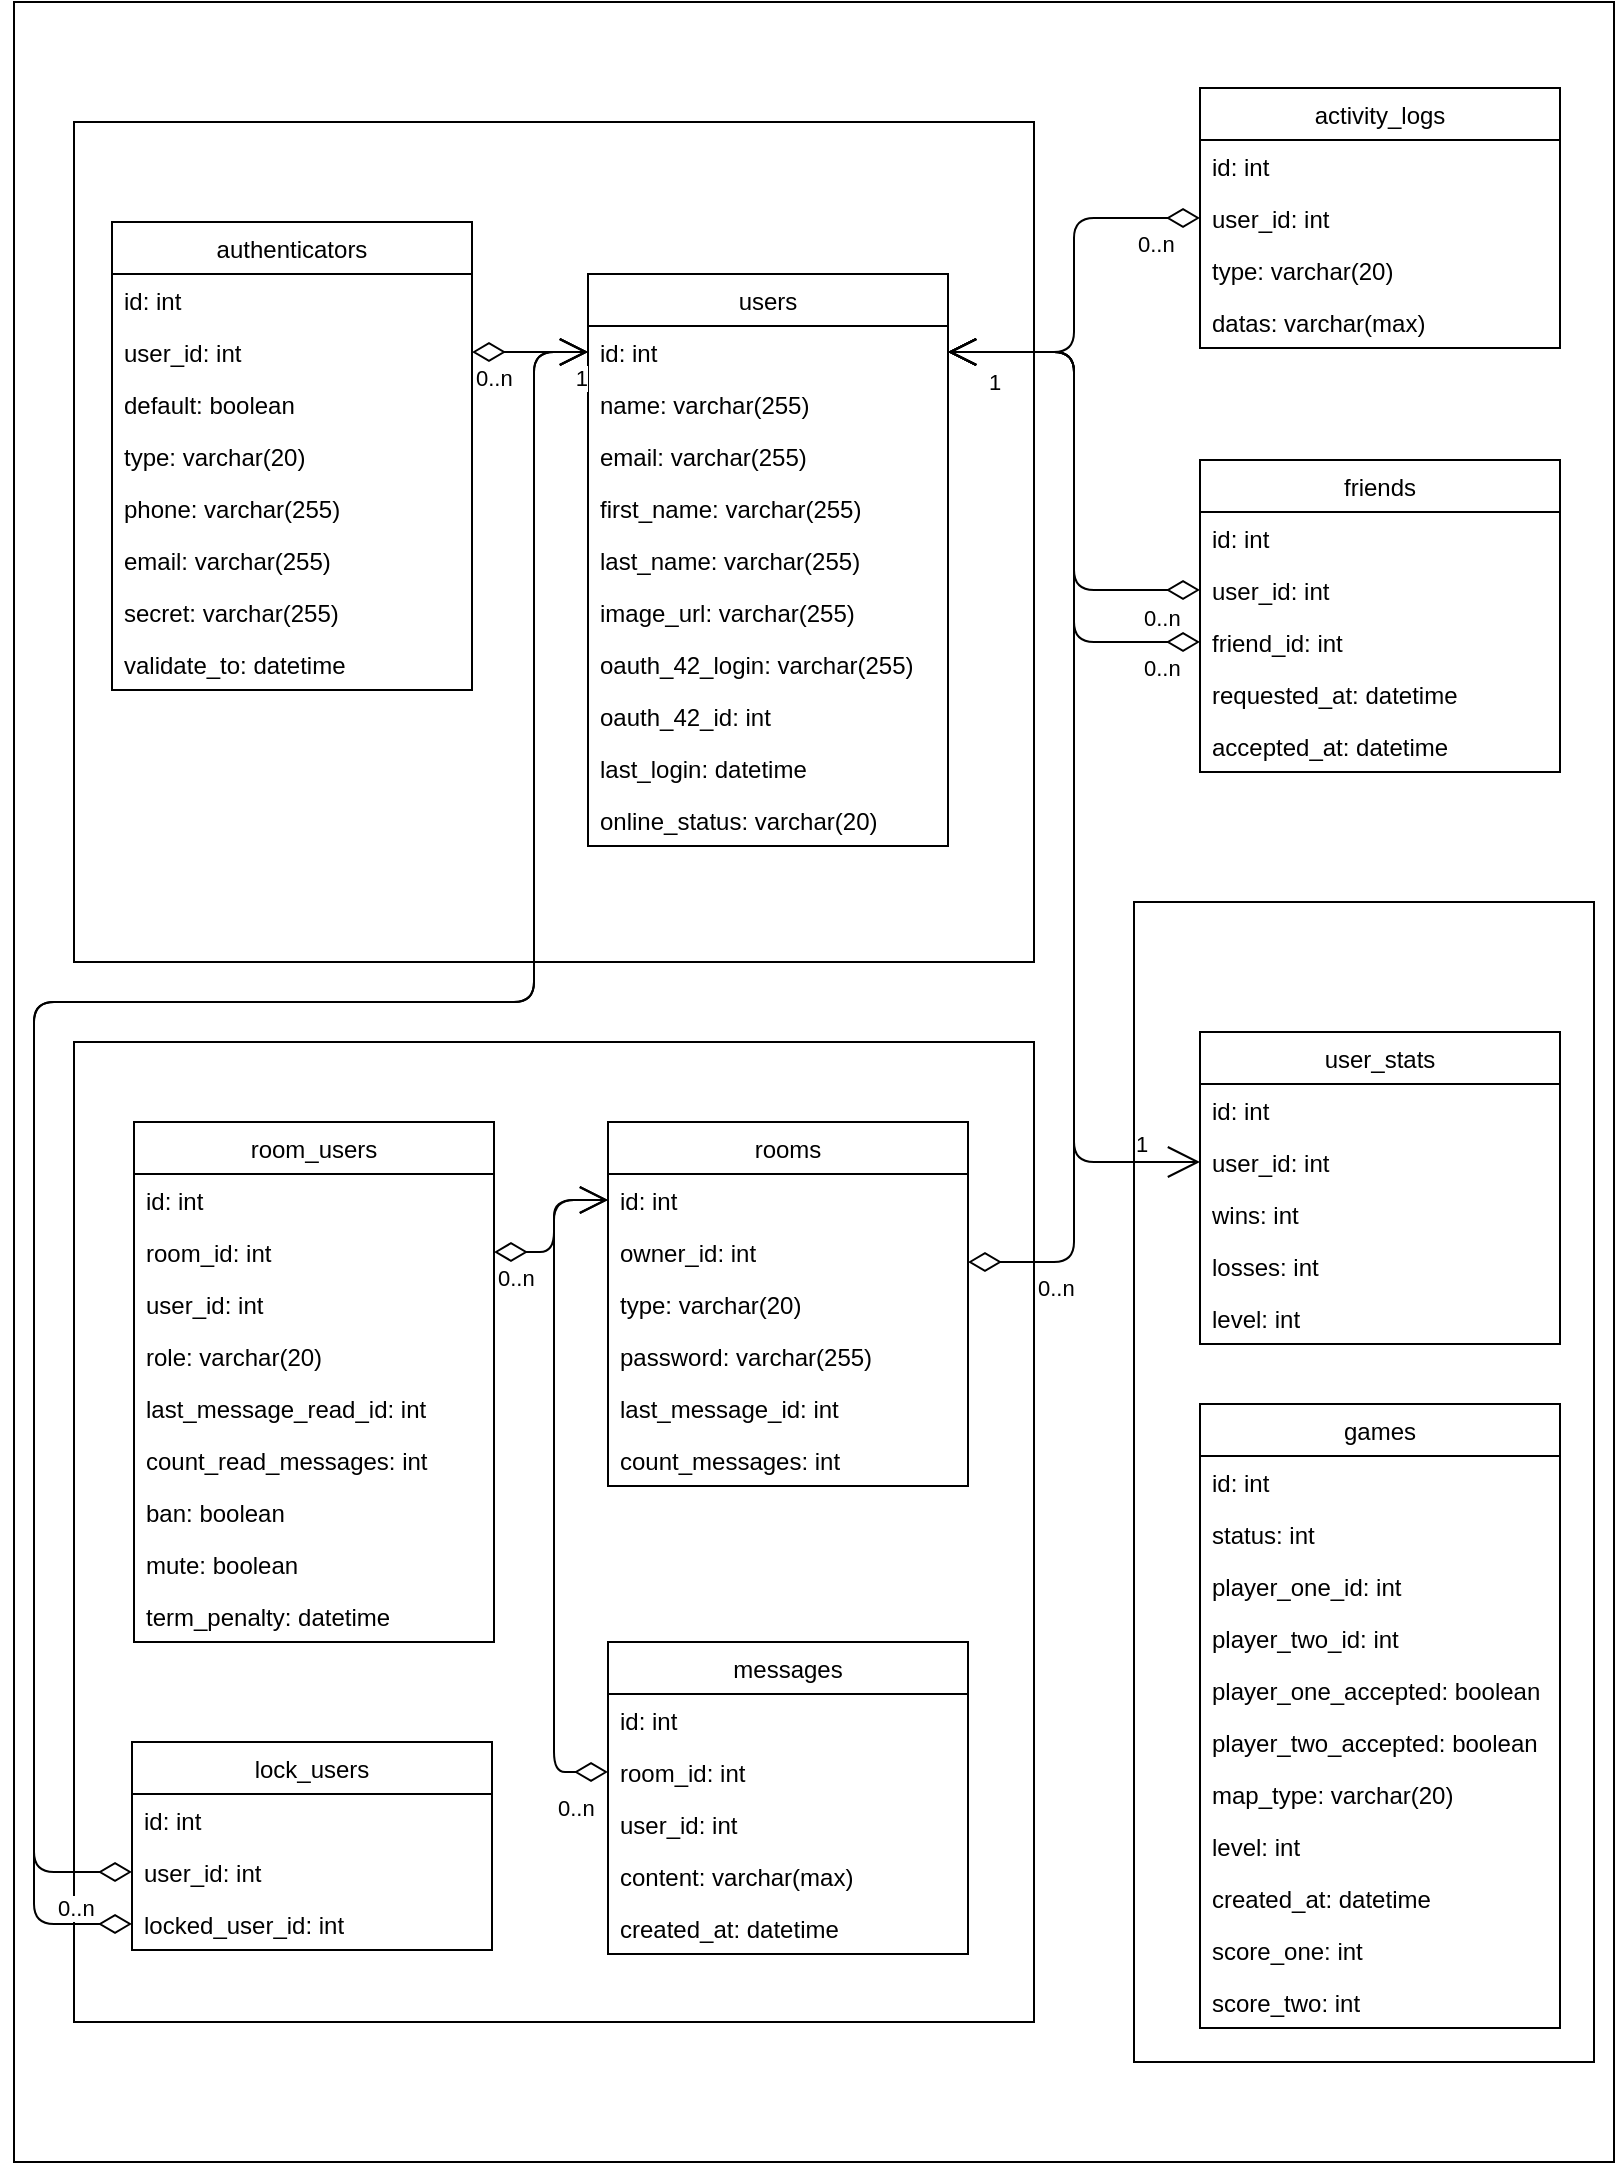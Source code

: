 <mxfile>
    <diagram id="mFni9lv3HfNFA7MHu4Oo" name="Page-1">
        <mxGraphModel dx="2092" dy="1137" grid="1" gridSize="10" guides="1" tooltips="1" connect="1" arrows="1" fold="1" page="1" pageScale="1" pageWidth="827" pageHeight="1169" math="0" shadow="0">
            <root>
                <mxCell id="0"/>
                <mxCell id="1" parent="0"/>
                <mxCell id="167" value="" style="rounded=0;whiteSpace=wrap;html=1;" vertex="1" parent="1">
                    <mxGeometry x="10" y="20" width="800" height="1080" as="geometry"/>
                </mxCell>
                <mxCell id="160" value="" style="rounded=0;whiteSpace=wrap;html=1;" vertex="1" parent="1">
                    <mxGeometry x="570" y="470" width="230" height="580" as="geometry"/>
                </mxCell>
                <mxCell id="133" value="" style="rounded=0;whiteSpace=wrap;html=1;" vertex="1" parent="1">
                    <mxGeometry x="40" y="80" width="480" height="420" as="geometry"/>
                </mxCell>
                <mxCell id="129" value="" style="rounded=0;whiteSpace=wrap;html=1;" vertex="1" parent="1">
                    <mxGeometry x="40" y="540" width="480" height="490" as="geometry"/>
                </mxCell>
                <mxCell id="8" value="users" style="swimlane;fontStyle=0;childLayout=stackLayout;horizontal=1;startSize=26;fillColor=none;horizontalStack=0;resizeParent=1;resizeParentMax=0;resizeLast=0;collapsible=1;marginBottom=0;" parent="1" vertex="1">
                    <mxGeometry x="297" y="156" width="180" height="286" as="geometry"/>
                </mxCell>
                <mxCell id="9" value="id: int" style="text;strokeColor=none;fillColor=none;align=left;verticalAlign=top;spacingLeft=4;spacingRight=4;overflow=hidden;rotatable=0;points=[[0,0.5],[1,0.5]];portConstraint=eastwest;" parent="8" vertex="1">
                    <mxGeometry y="26" width="180" height="26" as="geometry"/>
                </mxCell>
                <mxCell id="14" value="name: varchar(255)" style="text;strokeColor=none;fillColor=none;align=left;verticalAlign=top;spacingLeft=4;spacingRight=4;overflow=hidden;rotatable=0;points=[[0,0.5],[1,0.5]];portConstraint=eastwest;" parent="8" vertex="1">
                    <mxGeometry y="52" width="180" height="26" as="geometry"/>
                </mxCell>
                <mxCell id="15" value="email: varchar(255)" style="text;strokeColor=none;fillColor=none;align=left;verticalAlign=top;spacingLeft=4;spacingRight=4;overflow=hidden;rotatable=0;points=[[0,0.5],[1,0.5]];portConstraint=eastwest;" parent="8" vertex="1">
                    <mxGeometry y="78" width="180" height="26" as="geometry"/>
                </mxCell>
                <mxCell id="10" value="first_name: varchar(255)" style="text;strokeColor=none;fillColor=none;align=left;verticalAlign=top;spacingLeft=4;spacingRight=4;overflow=hidden;rotatable=0;points=[[0,0.5],[1,0.5]];portConstraint=eastwest;" parent="8" vertex="1">
                    <mxGeometry y="104" width="180" height="26" as="geometry"/>
                </mxCell>
                <mxCell id="11" value="last_name: varchar(255)" style="text;strokeColor=none;fillColor=none;align=left;verticalAlign=top;spacingLeft=4;spacingRight=4;overflow=hidden;rotatable=0;points=[[0,0.5],[1,0.5]];portConstraint=eastwest;" parent="8" vertex="1">
                    <mxGeometry y="130" width="180" height="26" as="geometry"/>
                </mxCell>
                <mxCell id="12" value="image_url: varchar(255)" style="text;strokeColor=none;fillColor=none;align=left;verticalAlign=top;spacingLeft=4;spacingRight=4;overflow=hidden;rotatable=0;points=[[0,0.5],[1,0.5]];portConstraint=eastwest;" parent="8" vertex="1">
                    <mxGeometry y="156" width="180" height="26" as="geometry"/>
                </mxCell>
                <mxCell id="16" value="oauth_42_login: varchar(255)" style="text;strokeColor=none;fillColor=none;align=left;verticalAlign=top;spacingLeft=4;spacingRight=4;overflow=hidden;rotatable=0;points=[[0,0.5],[1,0.5]];portConstraint=eastwest;" parent="8" vertex="1">
                    <mxGeometry y="182" width="180" height="26" as="geometry"/>
                </mxCell>
                <mxCell id="13" value="oauth_42_id: int" style="text;strokeColor=none;fillColor=none;align=left;verticalAlign=top;spacingLeft=4;spacingRight=4;overflow=hidden;rotatable=0;points=[[0,0.5],[1,0.5]];portConstraint=eastwest;" parent="8" vertex="1">
                    <mxGeometry y="208" width="180" height="26" as="geometry"/>
                </mxCell>
                <mxCell id="36" value="last_login: datetime" style="text;strokeColor=none;fillColor=none;align=left;verticalAlign=top;spacingLeft=4;spacingRight=4;overflow=hidden;rotatable=0;points=[[0,0.5],[1,0.5]];portConstraint=eastwest;" vertex="1" parent="8">
                    <mxGeometry y="234" width="180" height="26" as="geometry"/>
                </mxCell>
                <mxCell id="37" value="online_status: varchar(20)" style="text;strokeColor=none;fillColor=none;align=left;verticalAlign=top;spacingLeft=4;spacingRight=4;overflow=hidden;rotatable=0;points=[[0,0.5],[1,0.5]];portConstraint=eastwest;" vertex="1" parent="8">
                    <mxGeometry y="260" width="180" height="26" as="geometry"/>
                </mxCell>
                <mxCell id="18" value="authenticators" style="swimlane;fontStyle=0;childLayout=stackLayout;horizontal=1;startSize=26;fillColor=none;horizontalStack=0;resizeParent=1;resizeParentMax=0;resizeLast=0;collapsible=1;marginBottom=0;" vertex="1" parent="1">
                    <mxGeometry x="59" y="130" width="180" height="234" as="geometry"/>
                </mxCell>
                <mxCell id="19" value="id: int" style="text;strokeColor=none;fillColor=none;align=left;verticalAlign=top;spacingLeft=4;spacingRight=4;overflow=hidden;rotatable=0;points=[[0,0.5],[1,0.5]];portConstraint=eastwest;" vertex="1" parent="18">
                    <mxGeometry y="26" width="180" height="26" as="geometry"/>
                </mxCell>
                <mxCell id="20" value="user_id: int" style="text;strokeColor=none;fillColor=none;align=left;verticalAlign=top;spacingLeft=4;spacingRight=4;overflow=hidden;rotatable=0;points=[[0,0.5],[1,0.5]];portConstraint=eastwest;" vertex="1" parent="18">
                    <mxGeometry y="52" width="180" height="26" as="geometry"/>
                </mxCell>
                <mxCell id="54" value="default: boolean" style="text;strokeColor=none;fillColor=none;align=left;verticalAlign=top;spacingLeft=4;spacingRight=4;overflow=hidden;rotatable=0;points=[[0,0.5],[1,0.5]];portConstraint=eastwest;" vertex="1" parent="18">
                    <mxGeometry y="78" width="180" height="26" as="geometry"/>
                </mxCell>
                <mxCell id="29" value="type: varchar(20)" style="text;strokeColor=none;fillColor=none;align=left;verticalAlign=top;spacingLeft=4;spacingRight=4;overflow=hidden;rotatable=0;points=[[0,0.5],[1,0.5]];portConstraint=eastwest;" vertex="1" parent="18">
                    <mxGeometry y="104" width="180" height="26" as="geometry"/>
                </mxCell>
                <mxCell id="165" value="phone: varchar(255)" style="text;strokeColor=none;fillColor=none;align=left;verticalAlign=top;spacingLeft=4;spacingRight=4;overflow=hidden;rotatable=0;points=[[0,0.5],[1,0.5]];portConstraint=eastwest;" vertex="1" parent="18">
                    <mxGeometry y="130" width="180" height="26" as="geometry"/>
                </mxCell>
                <mxCell id="21" value="email: varchar(255)" style="text;strokeColor=none;fillColor=none;align=left;verticalAlign=top;spacingLeft=4;spacingRight=4;overflow=hidden;rotatable=0;points=[[0,0.5],[1,0.5]];portConstraint=eastwest;" vertex="1" parent="18">
                    <mxGeometry y="156" width="180" height="26" as="geometry"/>
                </mxCell>
                <mxCell id="22" value="secret: varchar(255)" style="text;strokeColor=none;fillColor=none;align=left;verticalAlign=top;spacingLeft=4;spacingRight=4;overflow=hidden;rotatable=0;points=[[0,0.5],[1,0.5]];portConstraint=eastwest;" vertex="1" parent="18">
                    <mxGeometry y="182" width="180" height="26" as="geometry"/>
                </mxCell>
                <mxCell id="24" value="validate_to: datetime" style="text;strokeColor=none;fillColor=none;align=left;verticalAlign=top;spacingLeft=4;spacingRight=4;overflow=hidden;rotatable=0;points=[[0,0.5],[1,0.5]];portConstraint=eastwest;" vertex="1" parent="18">
                    <mxGeometry y="208" width="180" height="26" as="geometry"/>
                </mxCell>
                <mxCell id="33" value="" style="endArrow=open;html=1;endSize=12;startArrow=diamondThin;startSize=14;startFill=0;edgeStyle=orthogonalEdgeStyle;" edge="1" parent="1" source="20" target="9">
                    <mxGeometry relative="1" as="geometry">
                        <mxPoint x="243" y="180" as="sourcePoint"/>
                        <mxPoint x="313" y="230" as="targetPoint"/>
                    </mxGeometry>
                </mxCell>
                <mxCell id="34" value="0..n" style="edgeLabel;resizable=0;html=1;align=left;verticalAlign=top;" connectable="0" vertex="1" parent="33">
                    <mxGeometry x="-1" relative="1" as="geometry"/>
                </mxCell>
                <mxCell id="35" value="1" style="edgeLabel;resizable=0;html=1;align=right;verticalAlign=top;" connectable="0" vertex="1" parent="33">
                    <mxGeometry x="1" relative="1" as="geometry"/>
                </mxCell>
                <mxCell id="39" value="friends" style="swimlane;fontStyle=0;childLayout=stackLayout;horizontal=1;startSize=26;fillColor=none;horizontalStack=0;resizeParent=1;resizeParentMax=0;resizeLast=0;collapsible=1;marginBottom=0;" vertex="1" parent="1">
                    <mxGeometry x="603" y="249" width="180" height="156" as="geometry"/>
                </mxCell>
                <mxCell id="40" value="id: int" style="text;strokeColor=none;fillColor=none;align=left;verticalAlign=top;spacingLeft=4;spacingRight=4;overflow=hidden;rotatable=0;points=[[0,0.5],[1,0.5]];portConstraint=eastwest;" vertex="1" parent="39">
                    <mxGeometry y="26" width="180" height="26" as="geometry"/>
                </mxCell>
                <mxCell id="41" value="user_id: int" style="text;strokeColor=none;fillColor=none;align=left;verticalAlign=top;spacingLeft=4;spacingRight=4;overflow=hidden;rotatable=0;points=[[0,0.5],[1,0.5]];portConstraint=eastwest;" vertex="1" parent="39">
                    <mxGeometry y="52" width="180" height="26" as="geometry"/>
                </mxCell>
                <mxCell id="42" value="friend_id: int" style="text;strokeColor=none;fillColor=none;align=left;verticalAlign=top;spacingLeft=4;spacingRight=4;overflow=hidden;rotatable=0;points=[[0,0.5],[1,0.5]];portConstraint=eastwest;" vertex="1" parent="39">
                    <mxGeometry y="78" width="180" height="26" as="geometry"/>
                </mxCell>
                <mxCell id="43" value="requested_at: datetime" style="text;strokeColor=none;fillColor=none;align=left;verticalAlign=top;spacingLeft=4;spacingRight=4;overflow=hidden;rotatable=0;points=[[0,0.5],[1,0.5]];portConstraint=eastwest;" vertex="1" parent="39">
                    <mxGeometry y="104" width="180" height="26" as="geometry"/>
                </mxCell>
                <mxCell id="44" value="accepted_at: datetime" style="text;strokeColor=none;fillColor=none;align=left;verticalAlign=top;spacingLeft=4;spacingRight=4;overflow=hidden;rotatable=0;points=[[0,0.5],[1,0.5]];portConstraint=eastwest;" vertex="1" parent="39">
                    <mxGeometry y="130" width="180" height="26" as="geometry"/>
                </mxCell>
                <mxCell id="61" value="" style="endArrow=open;html=1;endSize=12;startArrow=diamondThin;startSize=14;startFill=0;edgeStyle=orthogonalEdgeStyle;" edge="1" parent="1" source="41" target="9">
                    <mxGeometry relative="1" as="geometry">
                        <mxPoint x="573" y="370" as="sourcePoint"/>
                        <mxPoint x="733" y="370" as="targetPoint"/>
                    </mxGeometry>
                </mxCell>
                <mxCell id="62" value="0..n" style="edgeLabel;resizable=0;html=1;align=left;verticalAlign=top;" connectable="0" vertex="1" parent="61">
                    <mxGeometry x="-1" relative="1" as="geometry">
                        <mxPoint x="-30" y="1" as="offset"/>
                    </mxGeometry>
                </mxCell>
                <mxCell id="64" value="" style="endArrow=open;html=1;endSize=12;startArrow=diamondThin;startSize=14;startFill=0;edgeStyle=orthogonalEdgeStyle;exitX=0;exitY=0.5;exitDx=0;exitDy=0;" edge="1" parent="1" source="42" target="9">
                    <mxGeometry relative="1" as="geometry">
                        <mxPoint x="613" y="245" as="sourcePoint"/>
                        <mxPoint x="533" y="205" as="targetPoint"/>
                    </mxGeometry>
                </mxCell>
                <mxCell id="65" value="0..n" style="edgeLabel;resizable=0;html=1;align=left;verticalAlign=top;" connectable="0" vertex="1" parent="64">
                    <mxGeometry x="-1" relative="1" as="geometry">
                        <mxPoint x="-30" as="offset"/>
                    </mxGeometry>
                </mxCell>
                <mxCell id="68" value="user_stats" style="swimlane;fontStyle=0;childLayout=stackLayout;horizontal=1;startSize=26;fillColor=none;horizontalStack=0;resizeParent=1;resizeParentMax=0;resizeLast=0;collapsible=1;marginBottom=0;" vertex="1" parent="1">
                    <mxGeometry x="603" y="535" width="180" height="156" as="geometry"/>
                </mxCell>
                <mxCell id="69" value="id: int" style="text;strokeColor=none;fillColor=none;align=left;verticalAlign=top;spacingLeft=4;spacingRight=4;overflow=hidden;rotatable=0;points=[[0,0.5],[1,0.5]];portConstraint=eastwest;" vertex="1" parent="68">
                    <mxGeometry y="26" width="180" height="26" as="geometry"/>
                </mxCell>
                <mxCell id="70" value="user_id: int" style="text;strokeColor=none;fillColor=none;align=left;verticalAlign=top;spacingLeft=4;spacingRight=4;overflow=hidden;rotatable=0;points=[[0,0.5],[1,0.5]];portConstraint=eastwest;" vertex="1" parent="68">
                    <mxGeometry y="52" width="180" height="26" as="geometry"/>
                </mxCell>
                <mxCell id="88" value="wins: int" style="text;strokeColor=none;fillColor=none;align=left;verticalAlign=top;spacingLeft=4;spacingRight=4;overflow=hidden;rotatable=0;points=[[0,0.5],[1,0.5]];portConstraint=eastwest;" vertex="1" parent="68">
                    <mxGeometry y="78" width="180" height="26" as="geometry"/>
                </mxCell>
                <mxCell id="89" value="losses: int" style="text;strokeColor=none;fillColor=none;align=left;verticalAlign=top;spacingLeft=4;spacingRight=4;overflow=hidden;rotatable=0;points=[[0,0.5],[1,0.5]];portConstraint=eastwest;" vertex="1" parent="68">
                    <mxGeometry y="104" width="180" height="26" as="geometry"/>
                </mxCell>
                <mxCell id="87" value="level: int" style="text;strokeColor=none;fillColor=none;align=left;verticalAlign=top;spacingLeft=4;spacingRight=4;overflow=hidden;rotatable=0;points=[[0,0.5],[1,0.5]];portConstraint=eastwest;" vertex="1" parent="68">
                    <mxGeometry y="130" width="180" height="26" as="geometry"/>
                </mxCell>
                <mxCell id="84" value="1" style="endArrow=open;html=1;endSize=12;startArrow=open;startSize=14;startFill=0;edgeStyle=orthogonalEdgeStyle;align=left;verticalAlign=bottom;" edge="1" parent="1" source="70" target="9">
                    <mxGeometry x="-0.871" relative="1" as="geometry">
                        <mxPoint x="513" y="450" as="sourcePoint"/>
                        <mxPoint x="703" y="520" as="targetPoint"/>
                        <mxPoint as="offset"/>
                    </mxGeometry>
                </mxCell>
                <mxCell id="86" value="1" style="edgeLabel;html=1;align=center;verticalAlign=middle;resizable=0;points=[];" connectable="0" vertex="1" parent="84">
                    <mxGeometry x="0.291" relative="1" as="geometry">
                        <mxPoint x="-40" y="-110" as="offset"/>
                    </mxGeometry>
                </mxCell>
                <mxCell id="90" value="activity_logs" style="swimlane;fontStyle=0;childLayout=stackLayout;horizontal=1;startSize=26;fillColor=none;horizontalStack=0;resizeParent=1;resizeParentMax=0;resizeLast=0;collapsible=1;marginBottom=0;" vertex="1" parent="1">
                    <mxGeometry x="603" y="63" width="180" height="130" as="geometry"/>
                </mxCell>
                <mxCell id="91" value="id: int" style="text;strokeColor=none;fillColor=none;align=left;verticalAlign=top;spacingLeft=4;spacingRight=4;overflow=hidden;rotatable=0;points=[[0,0.5],[1,0.5]];portConstraint=eastwest;" vertex="1" parent="90">
                    <mxGeometry y="26" width="180" height="26" as="geometry"/>
                </mxCell>
                <mxCell id="92" value="user_id: int" style="text;strokeColor=none;fillColor=none;align=left;verticalAlign=top;spacingLeft=4;spacingRight=4;overflow=hidden;rotatable=0;points=[[0,0.5],[1,0.5]];portConstraint=eastwest;" vertex="1" parent="90">
                    <mxGeometry y="52" width="180" height="26" as="geometry"/>
                </mxCell>
                <mxCell id="93" value="type: varchar(20)" style="text;strokeColor=none;fillColor=none;align=left;verticalAlign=top;spacingLeft=4;spacingRight=4;overflow=hidden;rotatable=0;points=[[0,0.5],[1,0.5]];portConstraint=eastwest;" vertex="1" parent="90">
                    <mxGeometry y="78" width="180" height="26" as="geometry"/>
                </mxCell>
                <mxCell id="94" value="datas: varchar(max)" style="text;strokeColor=none;fillColor=none;align=left;verticalAlign=top;spacingLeft=4;spacingRight=4;overflow=hidden;rotatable=0;points=[[0,0.5],[1,0.5]];portConstraint=eastwest;" vertex="1" parent="90">
                    <mxGeometry y="104" width="180" height="26" as="geometry"/>
                </mxCell>
                <mxCell id="95" value="rooms" style="swimlane;fontStyle=0;childLayout=stackLayout;horizontal=1;startSize=26;fillColor=none;horizontalStack=0;resizeParent=1;resizeParentMax=0;resizeLast=0;collapsible=1;marginBottom=0;" vertex="1" parent="1">
                    <mxGeometry x="307" y="580" width="180" height="182" as="geometry"/>
                </mxCell>
                <mxCell id="96" value="id: int" style="text;strokeColor=none;fillColor=none;align=left;verticalAlign=top;spacingLeft=4;spacingRight=4;overflow=hidden;rotatable=0;points=[[0,0.5],[1,0.5]];portConstraint=eastwest;" vertex="1" parent="95">
                    <mxGeometry y="26" width="180" height="26" as="geometry"/>
                </mxCell>
                <mxCell id="97" value="owner_id: int" style="text;strokeColor=none;fillColor=none;align=left;verticalAlign=top;spacingLeft=4;spacingRight=4;overflow=hidden;rotatable=0;points=[[0,0.5],[1,0.5]];portConstraint=eastwest;" vertex="1" parent="95">
                    <mxGeometry y="52" width="180" height="26" as="geometry"/>
                </mxCell>
                <mxCell id="98" value="type: varchar(20)" style="text;strokeColor=none;fillColor=none;align=left;verticalAlign=top;spacingLeft=4;spacingRight=4;overflow=hidden;rotatable=0;points=[[0,0.5],[1,0.5]];portConstraint=eastwest;" vertex="1" parent="95">
                    <mxGeometry y="78" width="180" height="26" as="geometry"/>
                </mxCell>
                <mxCell id="100" value="password: varchar(255)" style="text;strokeColor=none;fillColor=none;align=left;verticalAlign=top;spacingLeft=4;spacingRight=4;overflow=hidden;rotatable=0;points=[[0,0.5],[1,0.5]];portConstraint=eastwest;" vertex="1" parent="95">
                    <mxGeometry y="104" width="180" height="26" as="geometry"/>
                </mxCell>
                <mxCell id="114" value="last_message_id: int" style="text;strokeColor=none;fillColor=none;align=left;verticalAlign=top;spacingLeft=4;spacingRight=4;overflow=hidden;rotatable=0;points=[[0,0.5],[1,0.5]];portConstraint=eastwest;" vertex="1" parent="95">
                    <mxGeometry y="130" width="180" height="26" as="geometry"/>
                </mxCell>
                <mxCell id="115" value="count_messages: int" style="text;strokeColor=none;fillColor=none;align=left;verticalAlign=top;spacingLeft=4;spacingRight=4;overflow=hidden;rotatable=0;points=[[0,0.5],[1,0.5]];portConstraint=eastwest;" vertex="1" parent="95">
                    <mxGeometry y="156" width="180" height="26" as="geometry"/>
                </mxCell>
                <mxCell id="102" value="messages" style="swimlane;fontStyle=0;childLayout=stackLayout;horizontal=1;startSize=26;fillColor=none;horizontalStack=0;resizeParent=1;resizeParentMax=0;resizeLast=0;collapsible=1;marginBottom=0;" vertex="1" parent="1">
                    <mxGeometry x="307" y="840" width="180" height="156" as="geometry"/>
                </mxCell>
                <mxCell id="103" value="id: int" style="text;strokeColor=none;fillColor=none;align=left;verticalAlign=top;spacingLeft=4;spacingRight=4;overflow=hidden;rotatable=0;points=[[0,0.5],[1,0.5]];portConstraint=eastwest;" vertex="1" parent="102">
                    <mxGeometry y="26" width="180" height="26" as="geometry"/>
                </mxCell>
                <mxCell id="112" value="room_id: int" style="text;strokeColor=none;fillColor=none;align=left;verticalAlign=top;spacingLeft=4;spacingRight=4;overflow=hidden;rotatable=0;points=[[0,0.5],[1,0.5]];portConstraint=eastwest;" vertex="1" parent="102">
                    <mxGeometry y="52" width="180" height="26" as="geometry"/>
                </mxCell>
                <mxCell id="104" value="user_id: int" style="text;strokeColor=none;fillColor=none;align=left;verticalAlign=top;spacingLeft=4;spacingRight=4;overflow=hidden;rotatable=0;points=[[0,0.5],[1,0.5]];portConstraint=eastwest;" vertex="1" parent="102">
                    <mxGeometry y="78" width="180" height="26" as="geometry"/>
                </mxCell>
                <mxCell id="105" value="content: varchar(max)" style="text;strokeColor=none;fillColor=none;align=left;verticalAlign=top;spacingLeft=4;spacingRight=4;overflow=hidden;rotatable=0;points=[[0,0.5],[1,0.5]];portConstraint=eastwest;" vertex="1" parent="102">
                    <mxGeometry y="104" width="180" height="26" as="geometry"/>
                </mxCell>
                <mxCell id="106" value="created_at: datetime" style="text;strokeColor=none;fillColor=none;align=left;verticalAlign=top;spacingLeft=4;spacingRight=4;overflow=hidden;rotatable=0;points=[[0,0.5],[1,0.5]];portConstraint=eastwest;" vertex="1" parent="102">
                    <mxGeometry y="130" width="180" height="26" as="geometry"/>
                </mxCell>
                <mxCell id="107" value="room_users" style="swimlane;fontStyle=0;childLayout=stackLayout;horizontal=1;startSize=26;fillColor=none;horizontalStack=0;resizeParent=1;resizeParentMax=0;resizeLast=0;collapsible=1;marginBottom=0;" vertex="1" parent="1">
                    <mxGeometry x="70" y="580" width="180" height="260" as="geometry"/>
                </mxCell>
                <mxCell id="108" value="id: int" style="text;strokeColor=none;fillColor=none;align=left;verticalAlign=top;spacingLeft=4;spacingRight=4;overflow=hidden;rotatable=0;points=[[0,0.5],[1,0.5]];portConstraint=eastwest;" vertex="1" parent="107">
                    <mxGeometry y="26" width="180" height="26" as="geometry"/>
                </mxCell>
                <mxCell id="109" value="room_id: int" style="text;strokeColor=none;fillColor=none;align=left;verticalAlign=top;spacingLeft=4;spacingRight=4;overflow=hidden;rotatable=0;points=[[0,0.5],[1,0.5]];portConstraint=eastwest;" vertex="1" parent="107">
                    <mxGeometry y="52" width="180" height="26" as="geometry"/>
                </mxCell>
                <mxCell id="125" value="user_id: int" style="text;strokeColor=none;fillColor=none;align=left;verticalAlign=top;spacingLeft=4;spacingRight=4;overflow=hidden;rotatable=0;points=[[0,0.5],[1,0.5]];portConstraint=eastwest;" vertex="1" parent="107">
                    <mxGeometry y="78" width="180" height="26" as="geometry"/>
                </mxCell>
                <mxCell id="113" value="role: varchar(20)" style="text;strokeColor=none;fillColor=none;align=left;verticalAlign=top;spacingLeft=4;spacingRight=4;overflow=hidden;rotatable=0;points=[[0,0.5],[1,0.5]];portConstraint=eastwest;" vertex="1" parent="107">
                    <mxGeometry y="104" width="180" height="26" as="geometry"/>
                </mxCell>
                <mxCell id="117" value="last_message_read_id: int" style="text;strokeColor=none;fillColor=none;align=left;verticalAlign=top;spacingLeft=4;spacingRight=4;overflow=hidden;rotatable=0;points=[[0,0.5],[1,0.5]];portConstraint=eastwest;" vertex="1" parent="107">
                    <mxGeometry y="130" width="180" height="26" as="geometry"/>
                </mxCell>
                <mxCell id="126" value="count_read_messages: int" style="text;strokeColor=none;fillColor=none;align=left;verticalAlign=top;spacingLeft=4;spacingRight=4;overflow=hidden;rotatable=0;points=[[0,0.5],[1,0.5]];portConstraint=eastwest;" vertex="1" parent="107">
                    <mxGeometry y="156" width="180" height="26" as="geometry"/>
                </mxCell>
                <mxCell id="127" value="ban: boolean" style="text;strokeColor=none;fillColor=none;align=left;verticalAlign=top;spacingLeft=4;spacingRight=4;overflow=hidden;rotatable=0;points=[[0,0.5],[1,0.5]];portConstraint=eastwest;" vertex="1" parent="107">
                    <mxGeometry y="182" width="180" height="26" as="geometry"/>
                </mxCell>
                <mxCell id="128" value="mute: boolean" style="text;strokeColor=none;fillColor=none;align=left;verticalAlign=top;spacingLeft=4;spacingRight=4;overflow=hidden;rotatable=0;points=[[0,0.5],[1,0.5]];portConstraint=eastwest;" vertex="1" parent="107">
                    <mxGeometry y="208" width="180" height="26" as="geometry"/>
                </mxCell>
                <mxCell id="110" value="term_penalty: datetime" style="text;strokeColor=none;fillColor=none;align=left;verticalAlign=top;spacingLeft=4;spacingRight=4;overflow=hidden;rotatable=0;points=[[0,0.5],[1,0.5]];portConstraint=eastwest;" vertex="1" parent="107">
                    <mxGeometry y="234" width="180" height="26" as="geometry"/>
                </mxCell>
                <mxCell id="118" value="lock_users" style="swimlane;fontStyle=0;childLayout=stackLayout;horizontal=1;startSize=26;fillColor=none;horizontalStack=0;resizeParent=1;resizeParentMax=0;resizeLast=0;collapsible=1;marginBottom=0;" vertex="1" parent="1">
                    <mxGeometry x="69" y="890" width="180" height="104" as="geometry"/>
                </mxCell>
                <mxCell id="119" value="id: int" style="text;strokeColor=none;fillColor=none;align=left;verticalAlign=top;spacingLeft=4;spacingRight=4;overflow=hidden;rotatable=0;points=[[0,0.5],[1,0.5]];portConstraint=eastwest;" vertex="1" parent="118">
                    <mxGeometry y="26" width="180" height="26" as="geometry"/>
                </mxCell>
                <mxCell id="120" value="user_id: int" style="text;strokeColor=none;fillColor=none;align=left;verticalAlign=top;spacingLeft=4;spacingRight=4;overflow=hidden;rotatable=0;points=[[0,0.5],[1,0.5]];portConstraint=eastwest;" vertex="1" parent="118">
                    <mxGeometry y="52" width="180" height="26" as="geometry"/>
                </mxCell>
                <mxCell id="121" value="locked_user_id: int" style="text;strokeColor=none;fillColor=none;align=left;verticalAlign=top;spacingLeft=4;spacingRight=4;overflow=hidden;rotatable=0;points=[[0,0.5],[1,0.5]];portConstraint=eastwest;" vertex="1" parent="118">
                    <mxGeometry y="78" width="180" height="26" as="geometry"/>
                </mxCell>
                <mxCell id="130" value="" style="endArrow=open;html=1;endSize=12;startArrow=diamondThin;startSize=14;startFill=0;edgeStyle=orthogonalEdgeStyle;" edge="1" parent="1" source="97" target="9">
                    <mxGeometry x="0.063" relative="1" as="geometry">
                        <mxPoint x="40" y="480" as="sourcePoint"/>
                        <mxPoint x="200" y="480" as="targetPoint"/>
                        <Array as="points">
                            <mxPoint x="540" y="650"/>
                            <mxPoint x="540" y="195"/>
                        </Array>
                        <mxPoint as="offset"/>
                    </mxGeometry>
                </mxCell>
                <mxCell id="131" value="0..n" style="edgeLabel;resizable=0;html=1;align=left;verticalAlign=top;" connectable="0" vertex="1" parent="130">
                    <mxGeometry x="-1" relative="1" as="geometry">
                        <mxPoint x="33" as="offset"/>
                    </mxGeometry>
                </mxCell>
                <mxCell id="134" value="" style="endArrow=open;html=1;endSize=12;startArrow=diamondThin;startSize=14;startFill=0;edgeStyle=orthogonalEdgeStyle;" edge="1" parent="1" source="92" target="9">
                    <mxGeometry relative="1" as="geometry">
                        <mxPoint x="400" y="30" as="sourcePoint"/>
                        <mxPoint x="560" y="30" as="targetPoint"/>
                    </mxGeometry>
                </mxCell>
                <mxCell id="135" value="0..n" style="edgeLabel;resizable=0;html=1;align=left;verticalAlign=top;" connectable="0" vertex="1" parent="134">
                    <mxGeometry x="-1" relative="1" as="geometry">
                        <mxPoint x="-33" as="offset"/>
                    </mxGeometry>
                </mxCell>
                <mxCell id="137" value="games" style="swimlane;fontStyle=0;childLayout=stackLayout;horizontal=1;startSize=26;fillColor=none;horizontalStack=0;resizeParent=1;resizeParentMax=0;resizeLast=0;collapsible=1;marginBottom=0;" vertex="1" parent="1">
                    <mxGeometry x="603" y="721" width="180" height="312" as="geometry"/>
                </mxCell>
                <mxCell id="138" value="id: int" style="text;strokeColor=none;fillColor=none;align=left;verticalAlign=top;spacingLeft=4;spacingRight=4;overflow=hidden;rotatable=0;points=[[0,0.5],[1,0.5]];portConstraint=eastwest;" vertex="1" parent="137">
                    <mxGeometry y="26" width="180" height="26" as="geometry"/>
                </mxCell>
                <mxCell id="143" value="status: int" style="text;strokeColor=none;fillColor=none;align=left;verticalAlign=top;spacingLeft=4;spacingRight=4;overflow=hidden;rotatable=0;points=[[0,0.5],[1,0.5]];portConstraint=eastwest;" vertex="1" parent="137">
                    <mxGeometry y="52" width="180" height="26" as="geometry"/>
                </mxCell>
                <mxCell id="139" value="player_one_id: int" style="text;strokeColor=none;fillColor=none;align=left;verticalAlign=top;spacingLeft=4;spacingRight=4;overflow=hidden;rotatable=0;points=[[0,0.5],[1,0.5]];portConstraint=eastwest;" vertex="1" parent="137">
                    <mxGeometry y="78" width="180" height="26" as="geometry"/>
                </mxCell>
                <mxCell id="140" value="player_two_id: int" style="text;strokeColor=none;fillColor=none;align=left;verticalAlign=top;spacingLeft=4;spacingRight=4;overflow=hidden;rotatable=0;points=[[0,0.5],[1,0.5]];portConstraint=eastwest;" vertex="1" parent="137">
                    <mxGeometry y="104" width="180" height="26" as="geometry"/>
                </mxCell>
                <mxCell id="141" value="player_one_accepted: boolean" style="text;strokeColor=none;fillColor=none;align=left;verticalAlign=top;spacingLeft=4;spacingRight=4;overflow=hidden;rotatable=0;points=[[0,0.5],[1,0.5]];portConstraint=eastwest;" vertex="1" parent="137">
                    <mxGeometry y="130" width="180" height="26" as="geometry"/>
                </mxCell>
                <mxCell id="145" value="player_two_accepted: boolean" style="text;strokeColor=none;fillColor=none;align=left;verticalAlign=top;spacingLeft=4;spacingRight=4;overflow=hidden;rotatable=0;points=[[0,0.5],[1,0.5]];portConstraint=eastwest;" vertex="1" parent="137">
                    <mxGeometry y="156" width="180" height="26" as="geometry"/>
                </mxCell>
                <mxCell id="142" value="map_type: varchar(20)" style="text;strokeColor=none;fillColor=none;align=left;verticalAlign=top;spacingLeft=4;spacingRight=4;overflow=hidden;rotatable=0;points=[[0,0.5],[1,0.5]];portConstraint=eastwest;" vertex="1" parent="137">
                    <mxGeometry y="182" width="180" height="26" as="geometry"/>
                </mxCell>
                <mxCell id="146" value="level: int" style="text;strokeColor=none;fillColor=none;align=left;verticalAlign=top;spacingLeft=4;spacingRight=4;overflow=hidden;rotatable=0;points=[[0,0.5],[1,0.5]];portConstraint=eastwest;" vertex="1" parent="137">
                    <mxGeometry y="208" width="180" height="26" as="geometry"/>
                </mxCell>
                <mxCell id="163" value="created_at: datetime" style="text;strokeColor=none;fillColor=none;align=left;verticalAlign=top;spacingLeft=4;spacingRight=4;overflow=hidden;rotatable=0;points=[[0,0.5],[1,0.5]];portConstraint=eastwest;" vertex="1" parent="137">
                    <mxGeometry y="234" width="180" height="26" as="geometry"/>
                </mxCell>
                <mxCell id="161" value="score_one: int" style="text;strokeColor=none;fillColor=none;align=left;verticalAlign=top;spacingLeft=4;spacingRight=4;overflow=hidden;rotatable=0;points=[[0,0.5],[1,0.5]];portConstraint=eastwest;" vertex="1" parent="137">
                    <mxGeometry y="260" width="180" height="26" as="geometry"/>
                </mxCell>
                <mxCell id="162" value="score_two: int" style="text;strokeColor=none;fillColor=none;align=left;verticalAlign=top;spacingLeft=4;spacingRight=4;overflow=hidden;rotatable=0;points=[[0,0.5],[1,0.5]];portConstraint=eastwest;" vertex="1" parent="137">
                    <mxGeometry y="286" width="180" height="26" as="geometry"/>
                </mxCell>
                <mxCell id="147" value="" style="endArrow=open;html=1;endSize=12;startArrow=diamondThin;startSize=14;startFill=0;edgeStyle=orthogonalEdgeStyle;" edge="1" parent="1" source="112" target="96">
                    <mxGeometry relative="1" as="geometry">
                        <mxPoint x="570" y="960" as="sourcePoint"/>
                        <mxPoint x="730" y="960" as="targetPoint"/>
                        <Array as="points">
                            <mxPoint x="280" y="905"/>
                            <mxPoint x="280" y="619"/>
                        </Array>
                    </mxGeometry>
                </mxCell>
                <mxCell id="148" value="0..n" style="edgeLabel;resizable=0;html=1;align=left;verticalAlign=top;" connectable="0" vertex="1" parent="147">
                    <mxGeometry x="-1" relative="1" as="geometry">
                        <mxPoint x="-27" y="5" as="offset"/>
                    </mxGeometry>
                </mxCell>
                <mxCell id="150" value="" style="endArrow=open;html=1;endSize=12;startArrow=diamondThin;startSize=14;startFill=0;edgeStyle=orthogonalEdgeStyle;" edge="1" parent="1" source="120" target="9">
                    <mxGeometry relative="1" as="geometry">
                        <mxPoint x="240" y="1070" as="sourcePoint"/>
                        <mxPoint x="10" y="955" as="targetPoint"/>
                        <Array as="points">
                            <mxPoint x="20" y="955"/>
                            <mxPoint x="20" y="520"/>
                            <mxPoint x="270" y="520"/>
                            <mxPoint x="270" y="195"/>
                        </Array>
                    </mxGeometry>
                </mxCell>
                <mxCell id="151" value="0..n" style="edgeLabel;resizable=0;html=1;align=left;verticalAlign=top;" connectable="0" vertex="1" parent="150">
                    <mxGeometry x="-1" relative="1" as="geometry">
                        <mxPoint x="-39" y="5" as="offset"/>
                    </mxGeometry>
                </mxCell>
                <mxCell id="152" value="1" style="edgeLabel;resizable=0;html=1;align=right;verticalAlign=top;" connectable="0" vertex="1" parent="150">
                    <mxGeometry x="1" relative="1" as="geometry"/>
                </mxCell>
                <mxCell id="154" value="" style="endArrow=open;html=1;endSize=12;startArrow=diamondThin;startSize=14;startFill=0;edgeStyle=orthogonalEdgeStyle;" edge="1" parent="1" source="121" target="9">
                    <mxGeometry relative="1" as="geometry">
                        <mxPoint x="560" y="1020" as="sourcePoint"/>
                        <mxPoint x="750" y="990" as="targetPoint"/>
                        <Array as="points">
                            <mxPoint x="20" y="981"/>
                            <mxPoint x="20" y="520"/>
                            <mxPoint x="270" y="520"/>
                            <mxPoint x="270" y="195"/>
                        </Array>
                    </mxGeometry>
                </mxCell>
                <mxCell id="157" value="" style="endArrow=open;html=1;endSize=12;startArrow=diamondThin;startSize=14;startFill=0;edgeStyle=orthogonalEdgeStyle;" edge="1" parent="1" source="109" target="96">
                    <mxGeometry relative="1" as="geometry">
                        <mxPoint x="580" y="1080" as="sourcePoint"/>
                        <mxPoint x="740" y="1080" as="targetPoint"/>
                        <Array as="points">
                            <mxPoint x="280" y="645"/>
                            <mxPoint x="280" y="619"/>
                        </Array>
                    </mxGeometry>
                </mxCell>
                <mxCell id="158" value="0..n" style="edgeLabel;resizable=0;html=1;align=left;verticalAlign=top;" connectable="0" vertex="1" parent="157">
                    <mxGeometry x="-1" relative="1" as="geometry"/>
                </mxCell>
            </root>
        </mxGraphModel>
    </diagram>
</mxfile>